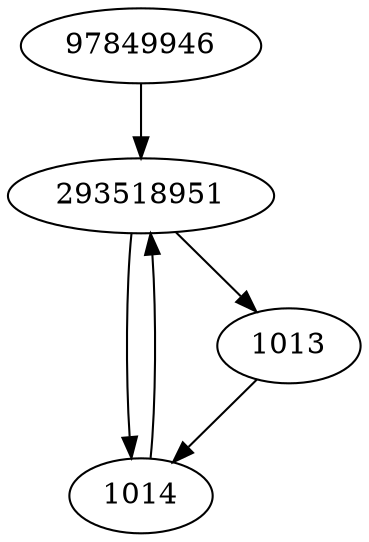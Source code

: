 strict digraph  {
97849946;
1013;
1014;
293518951;
97849946 -> 293518951;
1013 -> 1014;
1014 -> 293518951;
293518951 -> 1014;
293518951 -> 1013;
}
